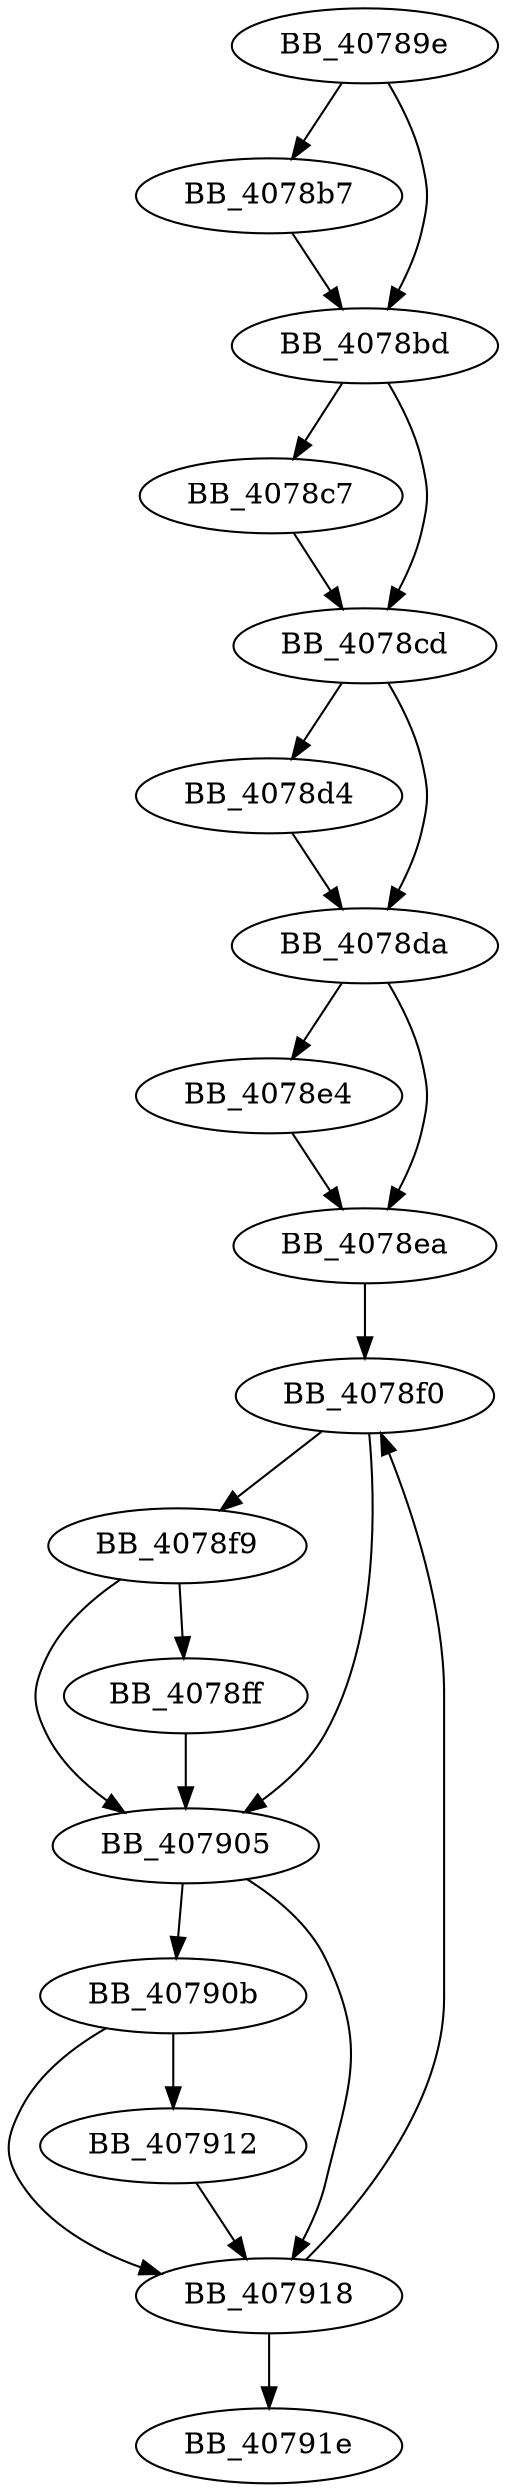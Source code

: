 DiGraph ___addlocaleref{
BB_40789e->BB_4078b7
BB_40789e->BB_4078bd
BB_4078b7->BB_4078bd
BB_4078bd->BB_4078c7
BB_4078bd->BB_4078cd
BB_4078c7->BB_4078cd
BB_4078cd->BB_4078d4
BB_4078cd->BB_4078da
BB_4078d4->BB_4078da
BB_4078da->BB_4078e4
BB_4078da->BB_4078ea
BB_4078e4->BB_4078ea
BB_4078ea->BB_4078f0
BB_4078f0->BB_4078f9
BB_4078f0->BB_407905
BB_4078f9->BB_4078ff
BB_4078f9->BB_407905
BB_4078ff->BB_407905
BB_407905->BB_40790b
BB_407905->BB_407918
BB_40790b->BB_407912
BB_40790b->BB_407918
BB_407912->BB_407918
BB_407918->BB_4078f0
BB_407918->BB_40791e
}
